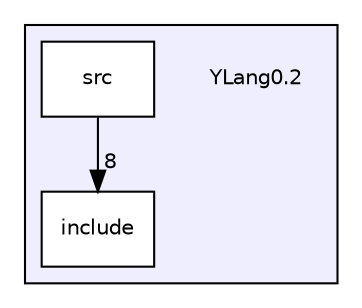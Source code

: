 digraph "YLang0.2" {
  compound=true
  node [ fontsize="10", fontname="Helvetica"];
  edge [ labelfontsize="10", labelfontname="Helvetica"];
  subgraph clusterdir_d4be365fe2e0b4448171d3d74dee1d20 {
    graph [ bgcolor="#eeeeff", pencolor="black", label="" URL="dir_d4be365fe2e0b4448171d3d74dee1d20.html"];
    dir_d4be365fe2e0b4448171d3d74dee1d20 [shape=plaintext label="YLang0.2"];
  dir_db5915e7b5fbe7a4b3893b9f4d0548b8 [shape=box label="include" fillcolor="white" style="filled" URL="dir_db5915e7b5fbe7a4b3893b9f4d0548b8.html"];
  dir_d16b0df4b6a74fa9444d02b38b241228 [shape=box label="src" fillcolor="white" style="filled" URL="dir_d16b0df4b6a74fa9444d02b38b241228.html"];
  }
  dir_d16b0df4b6a74fa9444d02b38b241228->dir_db5915e7b5fbe7a4b3893b9f4d0548b8 [headlabel="8", labeldistance=1.5 headhref="dir_000002_000001.html"];
}
